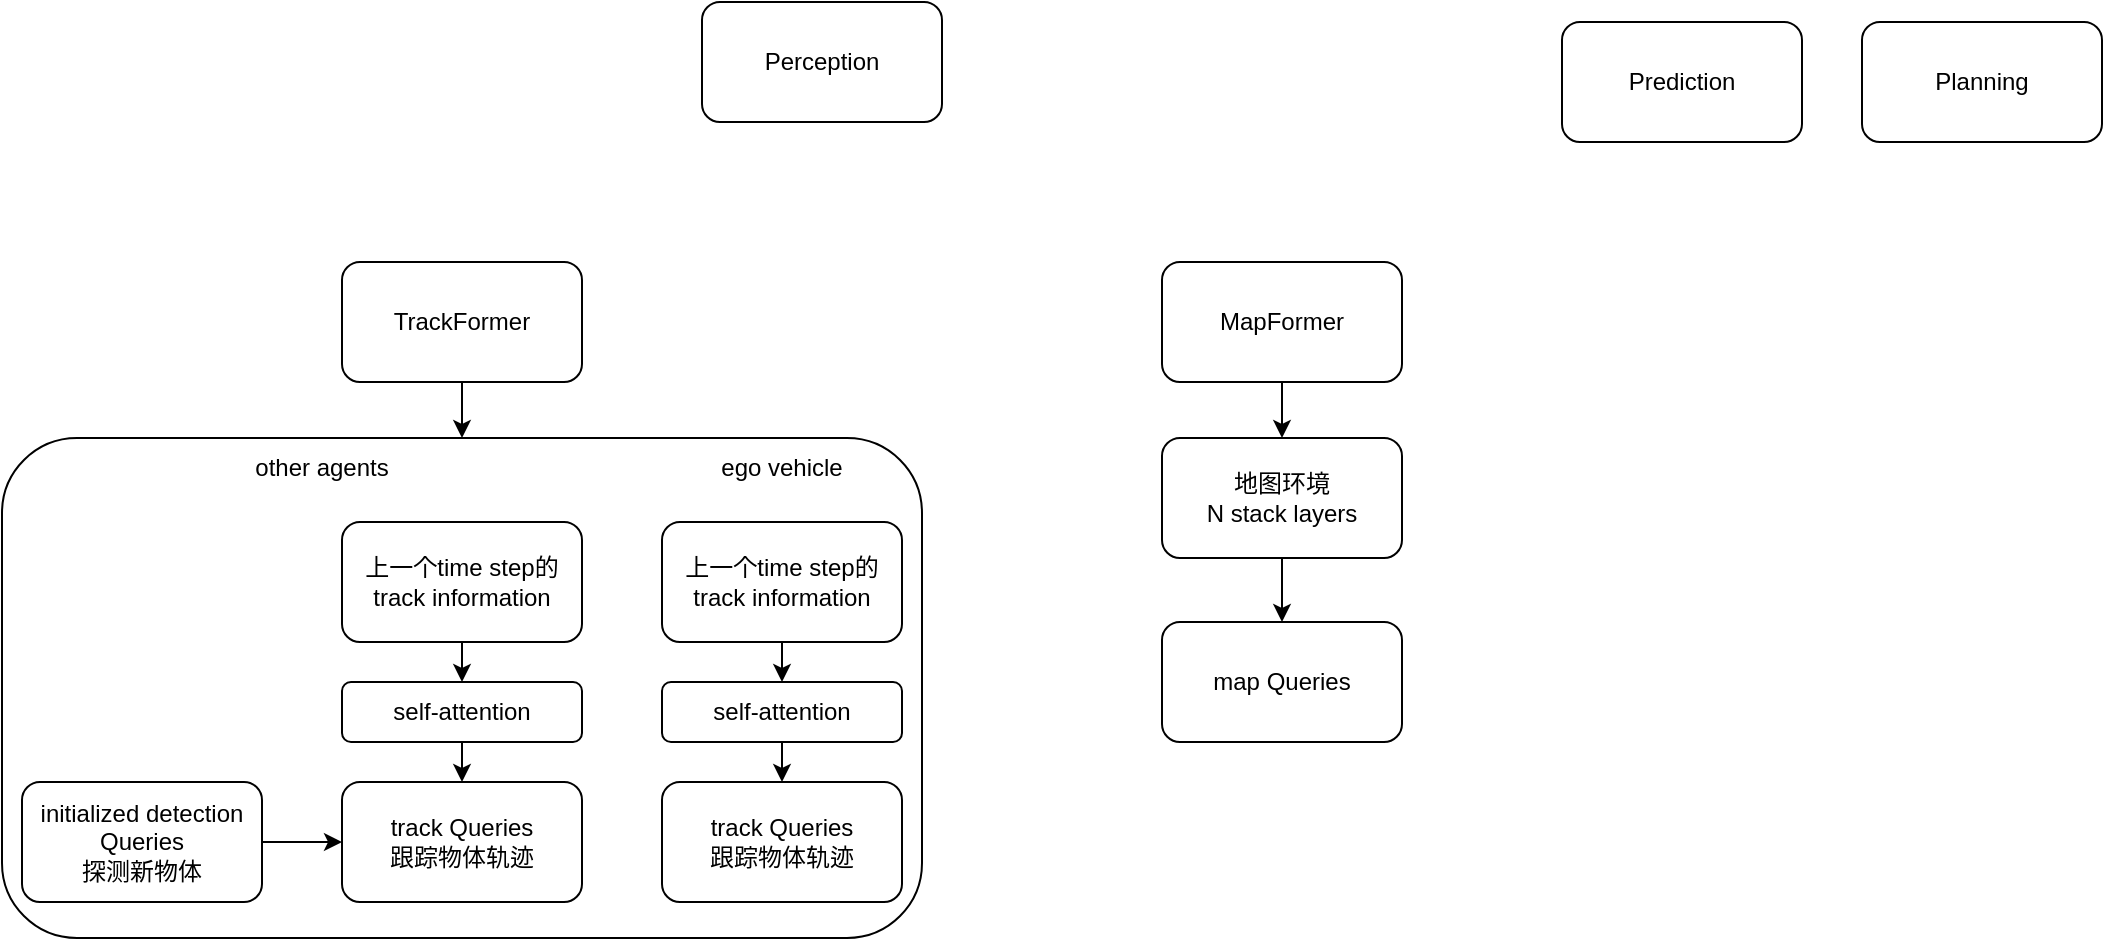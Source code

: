 <mxfile version="24.7.16">
  <diagram name="第 1 页" id="lg_SpBoe9I4gKLeaDJEI">
    <mxGraphModel dx="1118" dy="547" grid="1" gridSize="10" guides="1" tooltips="1" connect="1" arrows="1" fold="1" page="1" pageScale="1" pageWidth="827" pageHeight="1169" math="0" shadow="0">
      <root>
        <mxCell id="0" />
        <mxCell id="1" parent="0" />
        <mxCell id="r6HxHEpXDy4I0rtk-ksx-13" value="" style="rounded=1;whiteSpace=wrap;html=1;" vertex="1" parent="1">
          <mxGeometry x="30" y="268" width="460" height="250" as="geometry" />
        </mxCell>
        <mxCell id="r6HxHEpXDy4I0rtk-ksx-1" value="Perception" style="rounded=1;whiteSpace=wrap;html=1;" vertex="1" parent="1">
          <mxGeometry x="380" y="50" width="120" height="60" as="geometry" />
        </mxCell>
        <mxCell id="r6HxHEpXDy4I0rtk-ksx-2" value="Prediction" style="rounded=1;whiteSpace=wrap;html=1;" vertex="1" parent="1">
          <mxGeometry x="810" y="60" width="120" height="60" as="geometry" />
        </mxCell>
        <mxCell id="r6HxHEpXDy4I0rtk-ksx-3" value="Planning" style="rounded=1;whiteSpace=wrap;html=1;" vertex="1" parent="1">
          <mxGeometry x="960" y="60" width="120" height="60" as="geometry" />
        </mxCell>
        <mxCell id="r6HxHEpXDy4I0rtk-ksx-4" value="TrackFormer" style="rounded=1;whiteSpace=wrap;html=1;" vertex="1" parent="1">
          <mxGeometry x="200" y="180" width="120" height="60" as="geometry" />
        </mxCell>
        <mxCell id="r6HxHEpXDy4I0rtk-ksx-5" value="MapFormer" style="rounded=1;whiteSpace=wrap;html=1;" vertex="1" parent="1">
          <mxGeometry x="610" y="180" width="120" height="60" as="geometry" />
        </mxCell>
        <mxCell id="r6HxHEpXDy4I0rtk-ksx-6" value="initialized detection&lt;div&gt;Queries&lt;/div&gt;&lt;div&gt;探测新物体&lt;/div&gt;" style="rounded=1;whiteSpace=wrap;html=1;" vertex="1" parent="1">
          <mxGeometry x="40" y="440" width="120" height="60" as="geometry" />
        </mxCell>
        <mxCell id="r6HxHEpXDy4I0rtk-ksx-7" value="track Queries&lt;div&gt;跟踪物体轨迹&lt;/div&gt;" style="rounded=1;whiteSpace=wrap;html=1;" vertex="1" parent="1">
          <mxGeometry x="200" y="440" width="120" height="60" as="geometry" />
        </mxCell>
        <mxCell id="r6HxHEpXDy4I0rtk-ksx-8" value="self-attention" style="rounded=1;whiteSpace=wrap;html=1;" vertex="1" parent="1">
          <mxGeometry x="200" y="390" width="120" height="30" as="geometry" />
        </mxCell>
        <mxCell id="r6HxHEpXDy4I0rtk-ksx-9" value="上一个time step的track information" style="rounded=1;whiteSpace=wrap;html=1;" vertex="1" parent="1">
          <mxGeometry x="200" y="310" width="120" height="60" as="geometry" />
        </mxCell>
        <mxCell id="r6HxHEpXDy4I0rtk-ksx-10" value="track Queries&lt;div&gt;跟踪物体轨迹&lt;/div&gt;" style="rounded=1;whiteSpace=wrap;html=1;" vertex="1" parent="1">
          <mxGeometry x="360" y="440" width="120" height="60" as="geometry" />
        </mxCell>
        <mxCell id="r6HxHEpXDy4I0rtk-ksx-11" value="self-attention" style="rounded=1;whiteSpace=wrap;html=1;" vertex="1" parent="1">
          <mxGeometry x="360" y="390" width="120" height="30" as="geometry" />
        </mxCell>
        <mxCell id="r6HxHEpXDy4I0rtk-ksx-12" value="上一个time step的track information" style="rounded=1;whiteSpace=wrap;html=1;" vertex="1" parent="1">
          <mxGeometry x="360" y="310" width="120" height="60" as="geometry" />
        </mxCell>
        <mxCell id="r6HxHEpXDy4I0rtk-ksx-14" value="other agents" style="text;html=1;align=center;verticalAlign=middle;whiteSpace=wrap;rounded=0;" vertex="1" parent="1">
          <mxGeometry x="150" y="268" width="80" height="30" as="geometry" />
        </mxCell>
        <mxCell id="r6HxHEpXDy4I0rtk-ksx-15" value="ego vehicle" style="text;html=1;align=center;verticalAlign=middle;whiteSpace=wrap;rounded=0;" vertex="1" parent="1">
          <mxGeometry x="380" y="268" width="80" height="30" as="geometry" />
        </mxCell>
        <mxCell id="r6HxHEpXDy4I0rtk-ksx-16" value="" style="endArrow=classic;html=1;rounded=0;exitX=0.5;exitY=1;exitDx=0;exitDy=0;" edge="1" parent="1" source="r6HxHEpXDy4I0rtk-ksx-9" target="r6HxHEpXDy4I0rtk-ksx-8">
          <mxGeometry width="50" height="50" relative="1" as="geometry">
            <mxPoint x="450" y="340" as="sourcePoint" />
            <mxPoint x="500" y="290" as="targetPoint" />
          </mxGeometry>
        </mxCell>
        <mxCell id="r6HxHEpXDy4I0rtk-ksx-17" value="" style="endArrow=classic;html=1;rounded=0;exitX=0.5;exitY=1;exitDx=0;exitDy=0;" edge="1" parent="1" source="r6HxHEpXDy4I0rtk-ksx-8" target="r6HxHEpXDy4I0rtk-ksx-7">
          <mxGeometry width="50" height="50" relative="1" as="geometry">
            <mxPoint x="600" y="440" as="sourcePoint" />
            <mxPoint x="650" y="390" as="targetPoint" />
          </mxGeometry>
        </mxCell>
        <mxCell id="r6HxHEpXDy4I0rtk-ksx-18" value="" style="endArrow=classic;html=1;rounded=0;exitX=1;exitY=0.5;exitDx=0;exitDy=0;entryX=0;entryY=0.5;entryDx=0;entryDy=0;" edge="1" parent="1" source="r6HxHEpXDy4I0rtk-ksx-6" target="r6HxHEpXDy4I0rtk-ksx-7">
          <mxGeometry width="50" height="50" relative="1" as="geometry">
            <mxPoint x="160" y="480" as="sourcePoint" />
            <mxPoint x="210" y="430" as="targetPoint" />
          </mxGeometry>
        </mxCell>
        <mxCell id="r6HxHEpXDy4I0rtk-ksx-19" value="" style="endArrow=classic;html=1;rounded=0;exitX=0.5;exitY=1;exitDx=0;exitDy=0;entryX=0.5;entryY=0;entryDx=0;entryDy=0;" edge="1" parent="1" source="r6HxHEpXDy4I0rtk-ksx-12" target="r6HxHEpXDy4I0rtk-ksx-11">
          <mxGeometry width="50" height="50" relative="1" as="geometry">
            <mxPoint x="510" y="410" as="sourcePoint" />
            <mxPoint x="560" y="360" as="targetPoint" />
          </mxGeometry>
        </mxCell>
        <mxCell id="r6HxHEpXDy4I0rtk-ksx-20" value="" style="endArrow=classic;html=1;rounded=0;exitX=0.5;exitY=1;exitDx=0;exitDy=0;" edge="1" parent="1" source="r6HxHEpXDy4I0rtk-ksx-11" target="r6HxHEpXDy4I0rtk-ksx-10">
          <mxGeometry width="50" height="50" relative="1" as="geometry">
            <mxPoint x="570" y="490" as="sourcePoint" />
            <mxPoint x="620" y="440" as="targetPoint" />
          </mxGeometry>
        </mxCell>
        <mxCell id="r6HxHEpXDy4I0rtk-ksx-21" value="&lt;div&gt;地图环境&lt;/div&gt;N stack layers" style="rounded=1;whiteSpace=wrap;html=1;" vertex="1" parent="1">
          <mxGeometry x="610" y="268" width="120" height="60" as="geometry" />
        </mxCell>
        <mxCell id="r6HxHEpXDy4I0rtk-ksx-22" value="map Queries" style="rounded=1;whiteSpace=wrap;html=1;" vertex="1" parent="1">
          <mxGeometry x="610" y="360" width="120" height="60" as="geometry" />
        </mxCell>
        <mxCell id="r6HxHEpXDy4I0rtk-ksx-23" value="" style="endArrow=classic;html=1;rounded=0;entryX=0.5;entryY=0;entryDx=0;entryDy=0;" edge="1" parent="1" target="r6HxHEpXDy4I0rtk-ksx-13">
          <mxGeometry width="50" height="50" relative="1" as="geometry">
            <mxPoint x="260" y="240" as="sourcePoint" />
            <mxPoint x="310" y="190" as="targetPoint" />
          </mxGeometry>
        </mxCell>
        <mxCell id="r6HxHEpXDy4I0rtk-ksx-24" value="" style="endArrow=classic;html=1;rounded=0;entryX=0.5;entryY=0;entryDx=0;entryDy=0;" edge="1" parent="1" target="r6HxHEpXDy4I0rtk-ksx-21">
          <mxGeometry width="50" height="50" relative="1" as="geometry">
            <mxPoint x="670" y="240" as="sourcePoint" />
            <mxPoint x="720" y="190" as="targetPoint" />
          </mxGeometry>
        </mxCell>
        <mxCell id="r6HxHEpXDy4I0rtk-ksx-25" value="" style="endArrow=classic;html=1;rounded=0;entryX=0.5;entryY=0;entryDx=0;entryDy=0;" edge="1" parent="1" source="r6HxHEpXDy4I0rtk-ksx-21" target="r6HxHEpXDy4I0rtk-ksx-22">
          <mxGeometry width="50" height="50" relative="1" as="geometry">
            <mxPoint x="670" y="330" as="sourcePoint" />
            <mxPoint x="720" y="280" as="targetPoint" />
          </mxGeometry>
        </mxCell>
      </root>
    </mxGraphModel>
  </diagram>
</mxfile>
